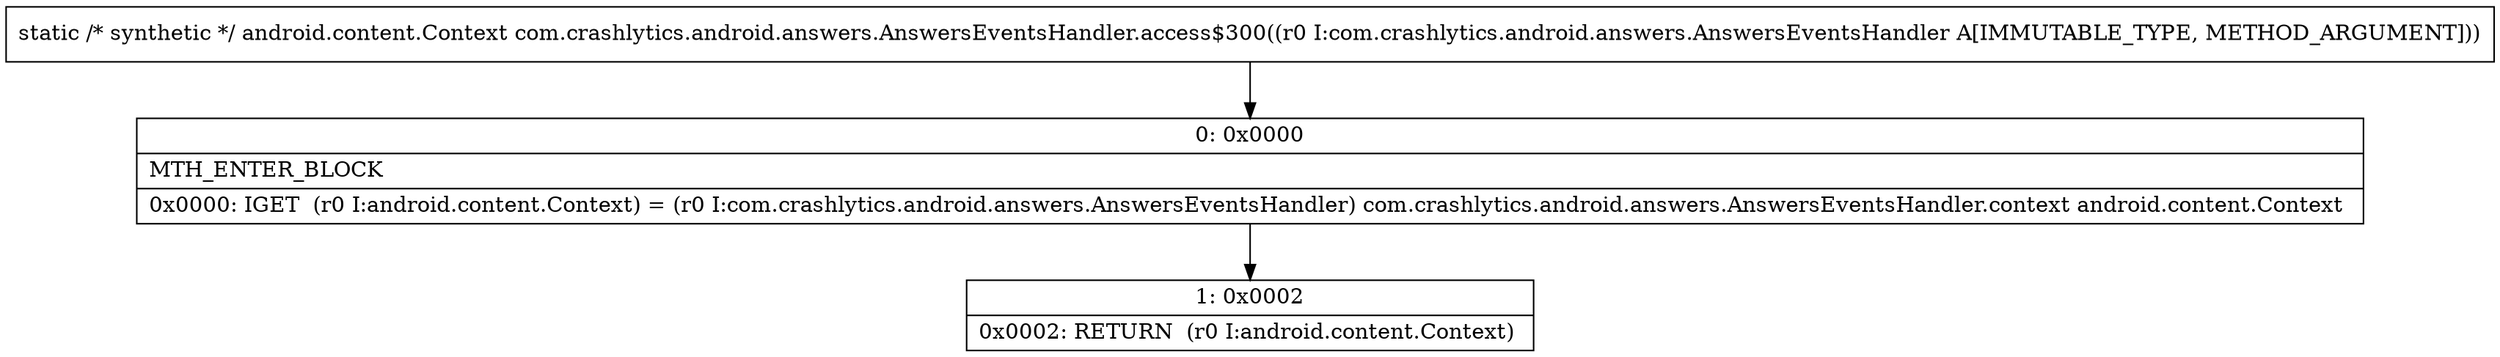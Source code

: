 digraph "CFG forcom.crashlytics.android.answers.AnswersEventsHandler.access$300(Lcom\/crashlytics\/android\/answers\/AnswersEventsHandler;)Landroid\/content\/Context;" {
Node_0 [shape=record,label="{0\:\ 0x0000|MTH_ENTER_BLOCK\l|0x0000: IGET  (r0 I:android.content.Context) = (r0 I:com.crashlytics.android.answers.AnswersEventsHandler) com.crashlytics.android.answers.AnswersEventsHandler.context android.content.Context \l}"];
Node_1 [shape=record,label="{1\:\ 0x0002|0x0002: RETURN  (r0 I:android.content.Context) \l}"];
MethodNode[shape=record,label="{static \/* synthetic *\/ android.content.Context com.crashlytics.android.answers.AnswersEventsHandler.access$300((r0 I:com.crashlytics.android.answers.AnswersEventsHandler A[IMMUTABLE_TYPE, METHOD_ARGUMENT])) }"];
MethodNode -> Node_0;
Node_0 -> Node_1;
}

